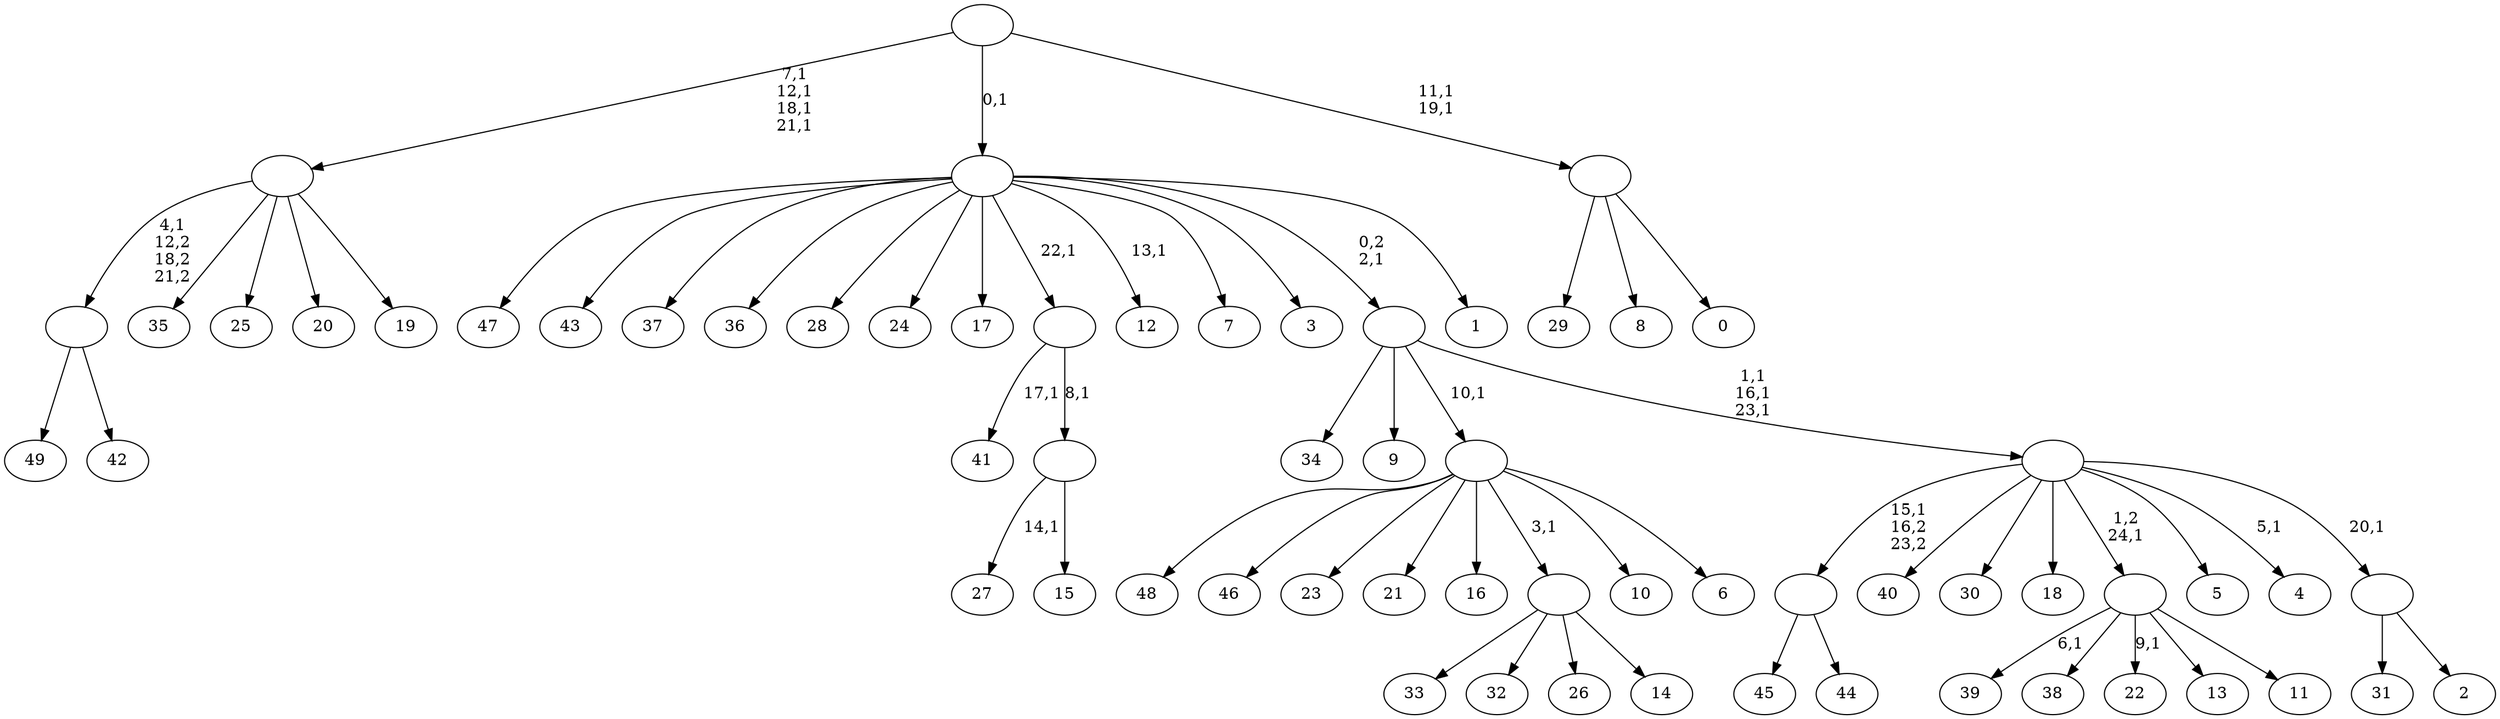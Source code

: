 digraph T {
	75 [label="49"]
	74 [label="48"]
	73 [label="47"]
	72 [label="46"]
	71 [label="45"]
	70 [label="44"]
	69 [label=""]
	68 [label="43"]
	67 [label="42"]
	66 [label=""]
	65 [label="41"]
	63 [label="40"]
	62 [label="39"]
	60 [label="38"]
	59 [label="37"]
	58 [label="36"]
	57 [label="35"]
	56 [label="34"]
	55 [label="33"]
	54 [label="32"]
	53 [label="31"]
	52 [label="30"]
	51 [label="29"]
	50 [label="28"]
	49 [label="27"]
	47 [label="26"]
	46 [label="25"]
	45 [label="24"]
	44 [label="23"]
	43 [label="22"]
	41 [label="21"]
	40 [label="20"]
	39 [label="19"]
	38 [label=""]
	34 [label="18"]
	33 [label="17"]
	32 [label="16"]
	31 [label="15"]
	30 [label=""]
	29 [label=""]
	28 [label="14"]
	27 [label=""]
	26 [label="13"]
	25 [label="12"]
	23 [label="11"]
	22 [label=""]
	21 [label="10"]
	20 [label="9"]
	19 [label="8"]
	18 [label="7"]
	17 [label="6"]
	16 [label=""]
	15 [label="5"]
	14 [label="4"]
	12 [label="3"]
	11 [label="2"]
	10 [label=""]
	9 [label=""]
	6 [label=""]
	5 [label="1"]
	4 [label=""]
	3 [label="0"]
	2 [label=""]
	0 [label=""]
	69 -> 71 [label=""]
	69 -> 70 [label=""]
	66 -> 75 [label=""]
	66 -> 67 [label=""]
	38 -> 66 [label="4,1\n12,2\n18,2\n21,2"]
	38 -> 57 [label=""]
	38 -> 46 [label=""]
	38 -> 40 [label=""]
	38 -> 39 [label=""]
	30 -> 49 [label="14,1"]
	30 -> 31 [label=""]
	29 -> 65 [label="17,1"]
	29 -> 30 [label="8,1"]
	27 -> 55 [label=""]
	27 -> 54 [label=""]
	27 -> 47 [label=""]
	27 -> 28 [label=""]
	22 -> 43 [label="9,1"]
	22 -> 62 [label="6,1"]
	22 -> 60 [label=""]
	22 -> 26 [label=""]
	22 -> 23 [label=""]
	16 -> 74 [label=""]
	16 -> 72 [label=""]
	16 -> 44 [label=""]
	16 -> 41 [label=""]
	16 -> 32 [label=""]
	16 -> 27 [label="3,1"]
	16 -> 21 [label=""]
	16 -> 17 [label=""]
	10 -> 53 [label=""]
	10 -> 11 [label=""]
	9 -> 14 [label="5,1"]
	9 -> 69 [label="15,1\n16,2\n23,2"]
	9 -> 63 [label=""]
	9 -> 52 [label=""]
	9 -> 34 [label=""]
	9 -> 22 [label="1,2\n24,1"]
	9 -> 15 [label=""]
	9 -> 10 [label="20,1"]
	6 -> 9 [label="1,1\n16,1\n23,1"]
	6 -> 56 [label=""]
	6 -> 20 [label=""]
	6 -> 16 [label="10,1"]
	4 -> 25 [label="13,1"]
	4 -> 73 [label=""]
	4 -> 68 [label=""]
	4 -> 59 [label=""]
	4 -> 58 [label=""]
	4 -> 50 [label=""]
	4 -> 45 [label=""]
	4 -> 33 [label=""]
	4 -> 29 [label="22,1"]
	4 -> 18 [label=""]
	4 -> 12 [label=""]
	4 -> 6 [label="0,2\n2,1"]
	4 -> 5 [label=""]
	2 -> 51 [label=""]
	2 -> 19 [label=""]
	2 -> 3 [label=""]
	0 -> 2 [label="11,1\n19,1"]
	0 -> 38 [label="7,1\n12,1\n18,1\n21,1"]
	0 -> 4 [label="0,1"]
}
